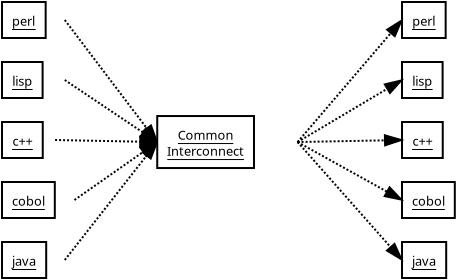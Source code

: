 <?xml version="1.0"?>
<diagram xmlns:dia="http://www.lysator.liu.se/~alla/dia/">
  <diagramdata>
    <attribute name="background">
      <color val="#ffffff"/>
    </attribute>
    <attribute name="paper">
      <composite type="paper">
        <attribute name="name">
          <string>#A4#</string>
        </attribute>
        <attribute name="tmargin">
          <real val="2.82"/>
        </attribute>
        <attribute name="bmargin">
          <real val="2.82"/>
        </attribute>
        <attribute name="lmargin">
          <real val="2.82"/>
        </attribute>
        <attribute name="rmargin">
          <real val="2.82"/>
        </attribute>
        <attribute name="is_portrait">
          <boolean val="true"/>
        </attribute>
        <attribute name="scaling">
          <real val="1"/>
        </attribute>
      </composite>
    </attribute>
  </diagramdata>
  <layer name="Background" visible="true">
    <object type="UML - Objet" version="0" id="O0">
      <attribute name="obj_pos">
        <point val="3,3"/>
      </attribute>
      <attribute name="obj_bb">
        <rectangle val="2.95,2.95;6.189,4.85"/>
      </attribute>
      <attribute name="elem_corner">
        <point val="3,3"/>
      </attribute>
      <attribute name="elem_width">
        <real val="3.139"/>
      </attribute>
      <attribute name="elem_height">
        <real val="1.8"/>
      </attribute>
      <attribute name="text">
        <composite type="text">
          <attribute name="string">
            <string>#perl#</string>
          </attribute>
          <attribute name="font">
            <font name="Helvetica"/>
          </attribute>
          <attribute name="height">
            <real val="0.8"/>
          </attribute>
          <attribute name="pos">
            <point val="4.57,4.095"/>
          </attribute>
          <attribute name="color">
            <color val="#000000"/>
          </attribute>
          <attribute name="alignment">
            <enum val="1"/>
          </attribute>
        </composite>
      </attribute>
      <attribute name="stereotype">
        <string/>
      </attribute>
      <attribute name="exstate">
        <string/>
      </attribute>
      <attribute name="attrib">
        <composite type="text">
          <attribute name="string">
            <string>##</string>
          </attribute>
          <attribute name="font">
            <font name="Helvetica"/>
          </attribute>
          <attribute name="height">
            <real val="0.8"/>
          </attribute>
          <attribute name="pos">
            <point val="0,0"/>
          </attribute>
          <attribute name="color">
            <color val="#000000"/>
          </attribute>
          <attribute name="alignment">
            <enum val="0"/>
          </attribute>
        </composite>
      </attribute>
      <attribute name="is_active">
        <boolean val="false"/>
      </attribute>
      <attribute name="show_attribs">
        <boolean val="false"/>
      </attribute>
      <attribute name="multiple">
        <boolean val="false"/>
      </attribute>
    </object>
    <object type="UML - Objet" version="0" id="O1">
      <attribute name="obj_pos">
        <point val="3,6"/>
      </attribute>
      <attribute name="obj_bb">
        <rectangle val="2.95,5.95;6.189,7.85"/>
      </attribute>
      <attribute name="elem_corner">
        <point val="3,6"/>
      </attribute>
      <attribute name="elem_width">
        <real val="3.139"/>
      </attribute>
      <attribute name="elem_height">
        <real val="1.8"/>
      </attribute>
      <attribute name="text">
        <composite type="text">
          <attribute name="string">
            <string>#lisp#</string>
          </attribute>
          <attribute name="font">
            <font name="Helvetica"/>
          </attribute>
          <attribute name="height">
            <real val="0.8"/>
          </attribute>
          <attribute name="pos">
            <point val="4.57,7.095"/>
          </attribute>
          <attribute name="color">
            <color val="#000000"/>
          </attribute>
          <attribute name="alignment">
            <enum val="1"/>
          </attribute>
        </composite>
      </attribute>
      <attribute name="stereotype">
        <string/>
      </attribute>
      <attribute name="exstate">
        <string/>
      </attribute>
      <attribute name="attrib">
        <composite type="text">
          <attribute name="string">
            <string>##</string>
          </attribute>
          <attribute name="font">
            <font name="Helvetica"/>
          </attribute>
          <attribute name="height">
            <real val="0.8"/>
          </attribute>
          <attribute name="pos">
            <point val="0,0"/>
          </attribute>
          <attribute name="color">
            <color val="#000000"/>
          </attribute>
          <attribute name="alignment">
            <enum val="0"/>
          </attribute>
        </composite>
      </attribute>
      <attribute name="is_active">
        <boolean val="false"/>
      </attribute>
      <attribute name="show_attribs">
        <boolean val="false"/>
      </attribute>
      <attribute name="multiple">
        <boolean val="false"/>
      </attribute>
    </object>
    <object type="UML - Objet" version="0" id="O2">
      <attribute name="obj_pos">
        <point val="3,9"/>
      </attribute>
      <attribute name="obj_bb">
        <rectangle val="2.95,8.95;5.704,10.85"/>
      </attribute>
      <attribute name="elem_corner">
        <point val="3,9"/>
      </attribute>
      <attribute name="elem_width">
        <real val="2.654"/>
      </attribute>
      <attribute name="elem_height">
        <real val="1.8"/>
      </attribute>
      <attribute name="text">
        <composite type="text">
          <attribute name="string">
            <string>#c++#</string>
          </attribute>
          <attribute name="font">
            <font name="Helvetica"/>
          </attribute>
          <attribute name="height">
            <real val="0.8"/>
          </attribute>
          <attribute name="pos">
            <point val="4.327,10.095"/>
          </attribute>
          <attribute name="color">
            <color val="#000000"/>
          </attribute>
          <attribute name="alignment">
            <enum val="1"/>
          </attribute>
        </composite>
      </attribute>
      <attribute name="stereotype">
        <string/>
      </attribute>
      <attribute name="exstate">
        <string/>
      </attribute>
      <attribute name="attrib">
        <composite type="text">
          <attribute name="string">
            <string>##</string>
          </attribute>
          <attribute name="font">
            <font name="Helvetica"/>
          </attribute>
          <attribute name="height">
            <real val="0.8"/>
          </attribute>
          <attribute name="pos">
            <point val="0,0"/>
          </attribute>
          <attribute name="color">
            <color val="#000000"/>
          </attribute>
          <attribute name="alignment">
            <enum val="0"/>
          </attribute>
        </composite>
      </attribute>
      <attribute name="is_active">
        <boolean val="false"/>
      </attribute>
      <attribute name="show_attribs">
        <boolean val="false"/>
      </attribute>
      <attribute name="multiple">
        <boolean val="false"/>
      </attribute>
    </object>
    <object type="UML - Objet" version="0" id="O3">
      <attribute name="obj_pos">
        <point val="3,12"/>
      </attribute>
      <attribute name="obj_bb">
        <rectangle val="2.95,11.95;6.674,13.85"/>
      </attribute>
      <attribute name="elem_corner">
        <point val="3,12"/>
      </attribute>
      <attribute name="elem_width">
        <real val="3.624"/>
      </attribute>
      <attribute name="elem_height">
        <real val="1.8"/>
      </attribute>
      <attribute name="text">
        <composite type="text">
          <attribute name="string">
            <string>#cobol#</string>
          </attribute>
          <attribute name="font">
            <font name="Helvetica"/>
          </attribute>
          <attribute name="height">
            <real val="0.8"/>
          </attribute>
          <attribute name="pos">
            <point val="4.812,13.095"/>
          </attribute>
          <attribute name="color">
            <color val="#000000"/>
          </attribute>
          <attribute name="alignment">
            <enum val="1"/>
          </attribute>
        </composite>
      </attribute>
      <attribute name="stereotype">
        <string/>
      </attribute>
      <attribute name="exstate">
        <string/>
      </attribute>
      <attribute name="attrib">
        <composite type="text">
          <attribute name="string">
            <string>##</string>
          </attribute>
          <attribute name="font">
            <font name="Helvetica"/>
          </attribute>
          <attribute name="height">
            <real val="0.8"/>
          </attribute>
          <attribute name="pos">
            <point val="0,0"/>
          </attribute>
          <attribute name="color">
            <color val="#000000"/>
          </attribute>
          <attribute name="alignment">
            <enum val="0"/>
          </attribute>
        </composite>
      </attribute>
      <attribute name="is_active">
        <boolean val="false"/>
      </attribute>
      <attribute name="show_attribs">
        <boolean val="false"/>
      </attribute>
      <attribute name="multiple">
        <boolean val="false"/>
      </attribute>
    </object>
    <object type="UML - Objet" version="0" id="O4">
      <attribute name="obj_pos">
        <point val="3,15"/>
      </attribute>
      <attribute name="obj_bb">
        <rectangle val="2.95,14.95;6.189,16.85"/>
      </attribute>
      <attribute name="elem_corner">
        <point val="3,15"/>
      </attribute>
      <attribute name="elem_width">
        <real val="3.139"/>
      </attribute>
      <attribute name="elem_height">
        <real val="1.8"/>
      </attribute>
      <attribute name="text">
        <composite type="text">
          <attribute name="string">
            <string>#java#</string>
          </attribute>
          <attribute name="font">
            <font name="Helvetica"/>
          </attribute>
          <attribute name="height">
            <real val="0.8"/>
          </attribute>
          <attribute name="pos">
            <point val="4.57,16.095"/>
          </attribute>
          <attribute name="color">
            <color val="#000000"/>
          </attribute>
          <attribute name="alignment">
            <enum val="1"/>
          </attribute>
        </composite>
      </attribute>
      <attribute name="stereotype">
        <string/>
      </attribute>
      <attribute name="exstate">
        <string/>
      </attribute>
      <attribute name="attrib">
        <composite type="text">
          <attribute name="string">
            <string>##</string>
          </attribute>
          <attribute name="font">
            <font name="Helvetica"/>
          </attribute>
          <attribute name="height">
            <real val="0.8"/>
          </attribute>
          <attribute name="pos">
            <point val="0,0"/>
          </attribute>
          <attribute name="color">
            <color val="#000000"/>
          </attribute>
          <attribute name="alignment">
            <enum val="0"/>
          </attribute>
        </composite>
      </attribute>
      <attribute name="is_active">
        <boolean val="false"/>
      </attribute>
      <attribute name="show_attribs">
        <boolean val="false"/>
      </attribute>
      <attribute name="multiple">
        <boolean val="false"/>
      </attribute>
    </object>
    <object type="UML - Objet" version="0" id="O5">
      <attribute name="obj_pos">
        <point val="23,3"/>
      </attribute>
      <attribute name="obj_bb">
        <rectangle val="22.95,2.95;26.189,4.85"/>
      </attribute>
      <attribute name="elem_corner">
        <point val="23,3"/>
      </attribute>
      <attribute name="elem_width">
        <real val="3.139"/>
      </attribute>
      <attribute name="elem_height">
        <real val="1.8"/>
      </attribute>
      <attribute name="text">
        <composite type="text">
          <attribute name="string">
            <string>#perl#</string>
          </attribute>
          <attribute name="font">
            <font name="Helvetica"/>
          </attribute>
          <attribute name="height">
            <real val="0.8"/>
          </attribute>
          <attribute name="pos">
            <point val="24.57,4.095"/>
          </attribute>
          <attribute name="color">
            <color val="#000000"/>
          </attribute>
          <attribute name="alignment">
            <enum val="1"/>
          </attribute>
        </composite>
      </attribute>
      <attribute name="stereotype">
        <string/>
      </attribute>
      <attribute name="exstate">
        <string/>
      </attribute>
      <attribute name="attrib">
        <composite type="text">
          <attribute name="string">
            <string>##</string>
          </attribute>
          <attribute name="font">
            <font name="Helvetica"/>
          </attribute>
          <attribute name="height">
            <real val="0.8"/>
          </attribute>
          <attribute name="pos">
            <point val="0,0"/>
          </attribute>
          <attribute name="color">
            <color val="#000000"/>
          </attribute>
          <attribute name="alignment">
            <enum val="0"/>
          </attribute>
        </composite>
      </attribute>
      <attribute name="is_active">
        <boolean val="false"/>
      </attribute>
      <attribute name="show_attribs">
        <boolean val="false"/>
      </attribute>
      <attribute name="multiple">
        <boolean val="false"/>
      </attribute>
    </object>
    <object type="UML - Objet" version="0" id="O6">
      <attribute name="obj_pos">
        <point val="23,6"/>
      </attribute>
      <attribute name="obj_bb">
        <rectangle val="22.95,5.95;26.189,7.85"/>
      </attribute>
      <attribute name="elem_corner">
        <point val="23,6"/>
      </attribute>
      <attribute name="elem_width">
        <real val="3.139"/>
      </attribute>
      <attribute name="elem_height">
        <real val="1.8"/>
      </attribute>
      <attribute name="text">
        <composite type="text">
          <attribute name="string">
            <string>#lisp#</string>
          </attribute>
          <attribute name="font">
            <font name="Helvetica"/>
          </attribute>
          <attribute name="height">
            <real val="0.8"/>
          </attribute>
          <attribute name="pos">
            <point val="24.57,7.095"/>
          </attribute>
          <attribute name="color">
            <color val="#000000"/>
          </attribute>
          <attribute name="alignment">
            <enum val="1"/>
          </attribute>
        </composite>
      </attribute>
      <attribute name="stereotype">
        <string/>
      </attribute>
      <attribute name="exstate">
        <string/>
      </attribute>
      <attribute name="attrib">
        <composite type="text">
          <attribute name="string">
            <string>##</string>
          </attribute>
          <attribute name="font">
            <font name="Helvetica"/>
          </attribute>
          <attribute name="height">
            <real val="0.8"/>
          </attribute>
          <attribute name="pos">
            <point val="0,0"/>
          </attribute>
          <attribute name="color">
            <color val="#000000"/>
          </attribute>
          <attribute name="alignment">
            <enum val="0"/>
          </attribute>
        </composite>
      </attribute>
      <attribute name="is_active">
        <boolean val="false"/>
      </attribute>
      <attribute name="show_attribs">
        <boolean val="false"/>
      </attribute>
      <attribute name="multiple">
        <boolean val="false"/>
      </attribute>
    </object>
    <object type="UML - Objet" version="0" id="O7">
      <attribute name="obj_pos">
        <point val="23,9"/>
      </attribute>
      <attribute name="obj_bb">
        <rectangle val="22.95,8.95;25.704,10.85"/>
      </attribute>
      <attribute name="elem_corner">
        <point val="23,9"/>
      </attribute>
      <attribute name="elem_width">
        <real val="2.654"/>
      </attribute>
      <attribute name="elem_height">
        <real val="1.8"/>
      </attribute>
      <attribute name="text">
        <composite type="text">
          <attribute name="string">
            <string>#c++#</string>
          </attribute>
          <attribute name="font">
            <font name="Helvetica"/>
          </attribute>
          <attribute name="height">
            <real val="0.8"/>
          </attribute>
          <attribute name="pos">
            <point val="24.327,10.095"/>
          </attribute>
          <attribute name="color">
            <color val="#000000"/>
          </attribute>
          <attribute name="alignment">
            <enum val="1"/>
          </attribute>
        </composite>
      </attribute>
      <attribute name="stereotype">
        <string/>
      </attribute>
      <attribute name="exstate">
        <string/>
      </attribute>
      <attribute name="attrib">
        <composite type="text">
          <attribute name="string">
            <string>##</string>
          </attribute>
          <attribute name="font">
            <font name="Helvetica"/>
          </attribute>
          <attribute name="height">
            <real val="0.8"/>
          </attribute>
          <attribute name="pos">
            <point val="0,0"/>
          </attribute>
          <attribute name="color">
            <color val="#000000"/>
          </attribute>
          <attribute name="alignment">
            <enum val="0"/>
          </attribute>
        </composite>
      </attribute>
      <attribute name="is_active">
        <boolean val="false"/>
      </attribute>
      <attribute name="show_attribs">
        <boolean val="false"/>
      </attribute>
      <attribute name="multiple">
        <boolean val="false"/>
      </attribute>
    </object>
    <object type="UML - Objet" version="0" id="O8">
      <attribute name="obj_pos">
        <point val="23,12"/>
      </attribute>
      <attribute name="obj_bb">
        <rectangle val="22.95,11.95;26.674,13.85"/>
      </attribute>
      <attribute name="elem_corner">
        <point val="23,12"/>
      </attribute>
      <attribute name="elem_width">
        <real val="3.624"/>
      </attribute>
      <attribute name="elem_height">
        <real val="1.8"/>
      </attribute>
      <attribute name="text">
        <composite type="text">
          <attribute name="string">
            <string>#cobol#</string>
          </attribute>
          <attribute name="font">
            <font name="Helvetica"/>
          </attribute>
          <attribute name="height">
            <real val="0.8"/>
          </attribute>
          <attribute name="pos">
            <point val="24.812,13.095"/>
          </attribute>
          <attribute name="color">
            <color val="#000000"/>
          </attribute>
          <attribute name="alignment">
            <enum val="1"/>
          </attribute>
        </composite>
      </attribute>
      <attribute name="stereotype">
        <string/>
      </attribute>
      <attribute name="exstate">
        <string/>
      </attribute>
      <attribute name="attrib">
        <composite type="text">
          <attribute name="string">
            <string>##</string>
          </attribute>
          <attribute name="font">
            <font name="Helvetica"/>
          </attribute>
          <attribute name="height">
            <real val="0.8"/>
          </attribute>
          <attribute name="pos">
            <point val="0,0"/>
          </attribute>
          <attribute name="color">
            <color val="#000000"/>
          </attribute>
          <attribute name="alignment">
            <enum val="0"/>
          </attribute>
        </composite>
      </attribute>
      <attribute name="is_active">
        <boolean val="false"/>
      </attribute>
      <attribute name="show_attribs">
        <boolean val="false"/>
      </attribute>
      <attribute name="multiple">
        <boolean val="false"/>
      </attribute>
    </object>
    <object type="UML - Objet" version="0" id="O9">
      <attribute name="obj_pos">
        <point val="23,15"/>
      </attribute>
      <attribute name="obj_bb">
        <rectangle val="22.95,14.95;26.189,16.85"/>
      </attribute>
      <attribute name="elem_corner">
        <point val="23,15"/>
      </attribute>
      <attribute name="elem_width">
        <real val="3.139"/>
      </attribute>
      <attribute name="elem_height">
        <real val="1.8"/>
      </attribute>
      <attribute name="text">
        <composite type="text">
          <attribute name="string">
            <string>#java#</string>
          </attribute>
          <attribute name="font">
            <font name="Helvetica"/>
          </attribute>
          <attribute name="height">
            <real val="0.8"/>
          </attribute>
          <attribute name="pos">
            <point val="24.57,16.095"/>
          </attribute>
          <attribute name="color">
            <color val="#000000"/>
          </attribute>
          <attribute name="alignment">
            <enum val="1"/>
          </attribute>
        </composite>
      </attribute>
      <attribute name="stereotype">
        <string/>
      </attribute>
      <attribute name="exstate">
        <string/>
      </attribute>
      <attribute name="attrib">
        <composite type="text">
          <attribute name="string">
            <string>##</string>
          </attribute>
          <attribute name="font">
            <font name="Helvetica"/>
          </attribute>
          <attribute name="height">
            <real val="0.8"/>
          </attribute>
          <attribute name="pos">
            <point val="0,0"/>
          </attribute>
          <attribute name="color">
            <color val="#000000"/>
          </attribute>
          <attribute name="alignment">
            <enum val="0"/>
          </attribute>
        </composite>
      </attribute>
      <attribute name="is_active">
        <boolean val="false"/>
      </attribute>
      <attribute name="show_attribs">
        <boolean val="false"/>
      </attribute>
      <attribute name="multiple">
        <boolean val="false"/>
      </attribute>
    </object>
    <object type="Standard - Line" version="0" id="O10">
      <attribute name="obj_pos">
        <point val="6.139,3.9"/>
      </attribute>
      <attribute name="obj_bb">
        <rectangle val="5.289,3.05;11.612,10.852"/>
      </attribute>
      <attribute name="conn_endpoints">
        <point val="6.139,3.9"/>
        <point val="10.762,10.002"/>
      </attribute>
      <attribute name="line_style">
        <enum val="4"/>
      </attribute>
      <attribute name="end_arrow">
        <enum val="3"/>
      </attribute>
      <attribute name="end_arrow_length">
        <real val="0.8"/>
      </attribute>
      <attribute name="end_arrow_width">
        <real val="0.5"/>
      </attribute>
      <connections>
        <connection handle="0" to="O0" connection="4"/>
        <connection handle="1" to="O20" connection="3"/>
      </connections>
    </object>
    <object type="Standard - Line" version="0" id="O11">
      <attribute name="obj_pos">
        <point val="17.779,10.002"/>
      </attribute>
      <attribute name="obj_bb">
        <rectangle val="16.93,9.152;23.85,16.75"/>
      </attribute>
      <attribute name="conn_endpoints">
        <point val="17.779,10.002"/>
        <point val="23,15.9"/>
      </attribute>
      <attribute name="line_style">
        <enum val="4"/>
      </attribute>
      <attribute name="end_arrow">
        <enum val="3"/>
      </attribute>
      <attribute name="end_arrow_length">
        <real val="0.8"/>
      </attribute>
      <attribute name="end_arrow_width">
        <real val="0.5"/>
      </attribute>
      <connections>
        <connection handle="0" to="O20" connection="4"/>
        <connection handle="1" to="O9" connection="3"/>
      </connections>
    </object>
    <object type="Standard - Line" version="0" id="O12">
      <attribute name="obj_pos">
        <point val="6.139,6.9"/>
      </attribute>
      <attribute name="obj_bb">
        <rectangle val="5.289,6.05;11.612,10.852"/>
      </attribute>
      <attribute name="conn_endpoints">
        <point val="6.139,6.9"/>
        <point val="10.762,10.002"/>
      </attribute>
      <attribute name="line_style">
        <enum val="4"/>
      </attribute>
      <attribute name="end_arrow">
        <enum val="3"/>
      </attribute>
      <attribute name="end_arrow_length">
        <real val="0.8"/>
      </attribute>
      <attribute name="end_arrow_width">
        <real val="0.5"/>
      </attribute>
      <connections>
        <connection handle="0" to="O1" connection="4"/>
        <connection handle="1" to="O20" connection="3"/>
      </connections>
    </object>
    <object type="Standard - Line" version="0" id="O13">
      <attribute name="obj_pos">
        <point val="17.779,10.002"/>
      </attribute>
      <attribute name="obj_bb">
        <rectangle val="16.93,9.152;23.85,13.75"/>
      </attribute>
      <attribute name="conn_endpoints">
        <point val="17.779,10.002"/>
        <point val="23,12.9"/>
      </attribute>
      <attribute name="line_style">
        <enum val="4"/>
      </attribute>
      <attribute name="end_arrow">
        <enum val="3"/>
      </attribute>
      <attribute name="end_arrow_length">
        <real val="0.8"/>
      </attribute>
      <attribute name="end_arrow_width">
        <real val="0.5"/>
      </attribute>
      <connections>
        <connection handle="0" to="O20" connection="4"/>
        <connection handle="1" to="O8" connection="3"/>
      </connections>
    </object>
    <object type="Standard - Line" version="0" id="O14">
      <attribute name="obj_pos">
        <point val="5.654,9.9"/>
      </attribute>
      <attribute name="obj_bb">
        <rectangle val="4.804,9.05;11.612,10.852"/>
      </attribute>
      <attribute name="conn_endpoints">
        <point val="5.654,9.9"/>
        <point val="10.762,10.002"/>
      </attribute>
      <attribute name="line_style">
        <enum val="4"/>
      </attribute>
      <attribute name="end_arrow">
        <enum val="3"/>
      </attribute>
      <attribute name="end_arrow_length">
        <real val="0.8"/>
      </attribute>
      <attribute name="end_arrow_width">
        <real val="0.5"/>
      </attribute>
      <connections>
        <connection handle="0" to="O2" connection="4"/>
        <connection handle="1" to="O20" connection="3"/>
      </connections>
    </object>
    <object type="Standard - Line" version="0" id="O15">
      <attribute name="obj_pos">
        <point val="6.624,12.9"/>
      </attribute>
      <attribute name="obj_bb">
        <rectangle val="5.774,9.152;11.612,13.75"/>
      </attribute>
      <attribute name="conn_endpoints">
        <point val="6.624,12.9"/>
        <point val="10.762,10.002"/>
      </attribute>
      <attribute name="line_style">
        <enum val="4"/>
      </attribute>
      <attribute name="end_arrow">
        <enum val="3"/>
      </attribute>
      <attribute name="end_arrow_length">
        <real val="0.8"/>
      </attribute>
      <attribute name="end_arrow_width">
        <real val="0.5"/>
      </attribute>
      <connections>
        <connection handle="0" to="O3" connection="4"/>
        <connection handle="1" to="O20" connection="3"/>
      </connections>
    </object>
    <object type="Standard - Line" version="0" id="O16">
      <attribute name="obj_pos">
        <point val="17.779,10.002"/>
      </attribute>
      <attribute name="obj_bb">
        <rectangle val="16.93,3.05;23.85,10.852"/>
      </attribute>
      <attribute name="conn_endpoints">
        <point val="17.779,10.002"/>
        <point val="23,3.9"/>
      </attribute>
      <attribute name="line_style">
        <enum val="4"/>
      </attribute>
      <attribute name="end_arrow">
        <enum val="3"/>
      </attribute>
      <attribute name="end_arrow_length">
        <real val="0.8"/>
      </attribute>
      <attribute name="end_arrow_width">
        <real val="0.5"/>
      </attribute>
      <connections>
        <connection handle="0" to="O20" connection="4"/>
        <connection handle="1" to="O5" connection="3"/>
      </connections>
    </object>
    <object type="Standard - Line" version="0" id="O17">
      <attribute name="obj_pos">
        <point val="17.779,10.002"/>
      </attribute>
      <attribute name="obj_bb">
        <rectangle val="16.93,6.05;23.85,10.852"/>
      </attribute>
      <attribute name="conn_endpoints">
        <point val="17.779,10.002"/>
        <point val="23,6.9"/>
      </attribute>
      <attribute name="line_style">
        <enum val="4"/>
      </attribute>
      <attribute name="end_arrow">
        <enum val="3"/>
      </attribute>
      <attribute name="end_arrow_length">
        <real val="0.8"/>
      </attribute>
      <attribute name="end_arrow_width">
        <real val="0.5"/>
      </attribute>
      <connections>
        <connection handle="0" to="O20" connection="4"/>
        <connection handle="1" to="O6" connection="3"/>
      </connections>
    </object>
    <object type="Standard - Line" version="0" id="O18">
      <attribute name="obj_pos">
        <point val="17.779,10.002"/>
      </attribute>
      <attribute name="obj_bb">
        <rectangle val="16.93,9.05;23.85,10.852"/>
      </attribute>
      <attribute name="conn_endpoints">
        <point val="17.779,10.002"/>
        <point val="23,9.9"/>
      </attribute>
      <attribute name="line_style">
        <enum val="4"/>
      </attribute>
      <attribute name="end_arrow">
        <enum val="3"/>
      </attribute>
      <attribute name="end_arrow_length">
        <real val="0.8"/>
      </attribute>
      <attribute name="end_arrow_width">
        <real val="0.5"/>
      </attribute>
      <connections>
        <connection handle="0" to="O20" connection="4"/>
        <connection handle="1" to="O7" connection="3"/>
      </connections>
    </object>
    <object type="Standard - Line" version="0" id="O19">
      <attribute name="obj_pos">
        <point val="6.139,15.9"/>
      </attribute>
      <attribute name="obj_bb">
        <rectangle val="5.289,9.152;11.612,16.75"/>
      </attribute>
      <attribute name="conn_endpoints">
        <point val="6.139,15.9"/>
        <point val="10.762,10.002"/>
      </attribute>
      <attribute name="line_style">
        <enum val="4"/>
      </attribute>
      <attribute name="end_arrow">
        <enum val="3"/>
      </attribute>
      <attribute name="end_arrow_length">
        <real val="0.8"/>
      </attribute>
      <attribute name="end_arrow_width">
        <real val="0.5"/>
      </attribute>
      <connections>
        <connection handle="0" to="O4" connection="4"/>
        <connection handle="1" to="O20" connection="3"/>
      </connections>
    </object>
    <object type="UML - Objet" version="0" id="O20">
      <attribute name="obj_pos">
        <point val="10.762,8.702"/>
      </attribute>
      <attribute name="obj_bb">
        <rectangle val="10.712,8.652;17.829,11.352"/>
      </attribute>
      <attribute name="elem_corner">
        <point val="10.762,8.702"/>
      </attribute>
      <attribute name="elem_width">
        <real val="7.018"/>
      </attribute>
      <attribute name="elem_height">
        <real val="2.6"/>
      </attribute>
      <attribute name="text">
        <composite type="text">
          <attribute name="string">
            <string>#Common
Interconnect#</string>
          </attribute>
          <attribute name="font">
            <font name="Helvetica"/>
          </attribute>
          <attribute name="height">
            <real val="0.8"/>
          </attribute>
          <attribute name="pos">
            <point val="14.271,9.797"/>
          </attribute>
          <attribute name="color">
            <color val="#000000"/>
          </attribute>
          <attribute name="alignment">
            <enum val="1"/>
          </attribute>
        </composite>
      </attribute>
      <attribute name="stereotype">
        <string/>
      </attribute>
      <attribute name="exstate">
        <string/>
      </attribute>
      <attribute name="attrib">
        <composite type="text">
          <attribute name="string">
            <string>##</string>
          </attribute>
          <attribute name="font">
            <font name="Helvetica"/>
          </attribute>
          <attribute name="height">
            <real val="0.8"/>
          </attribute>
          <attribute name="pos">
            <point val="0,0"/>
          </attribute>
          <attribute name="color">
            <color val="#000000"/>
          </attribute>
          <attribute name="alignment">
            <enum val="0"/>
          </attribute>
        </composite>
      </attribute>
      <attribute name="is_active">
        <boolean val="false"/>
      </attribute>
      <attribute name="show_attribs">
        <boolean val="false"/>
      </attribute>
      <attribute name="multiple">
        <boolean val="false"/>
      </attribute>
    </object>
  </layer>
</diagram>
